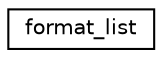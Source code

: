 digraph "Graphical Class Hierarchy"
{
  edge [fontname="Helvetica",fontsize="10",labelfontname="Helvetica",labelfontsize="10"];
  node [fontname="Helvetica",fontsize="10",shape=record];
  rankdir="LR";
  Node1 [label="format_list",height=0.2,width=0.4,color="black", fillcolor="white", style="filled",URL="$structformat__list.html"];
}
